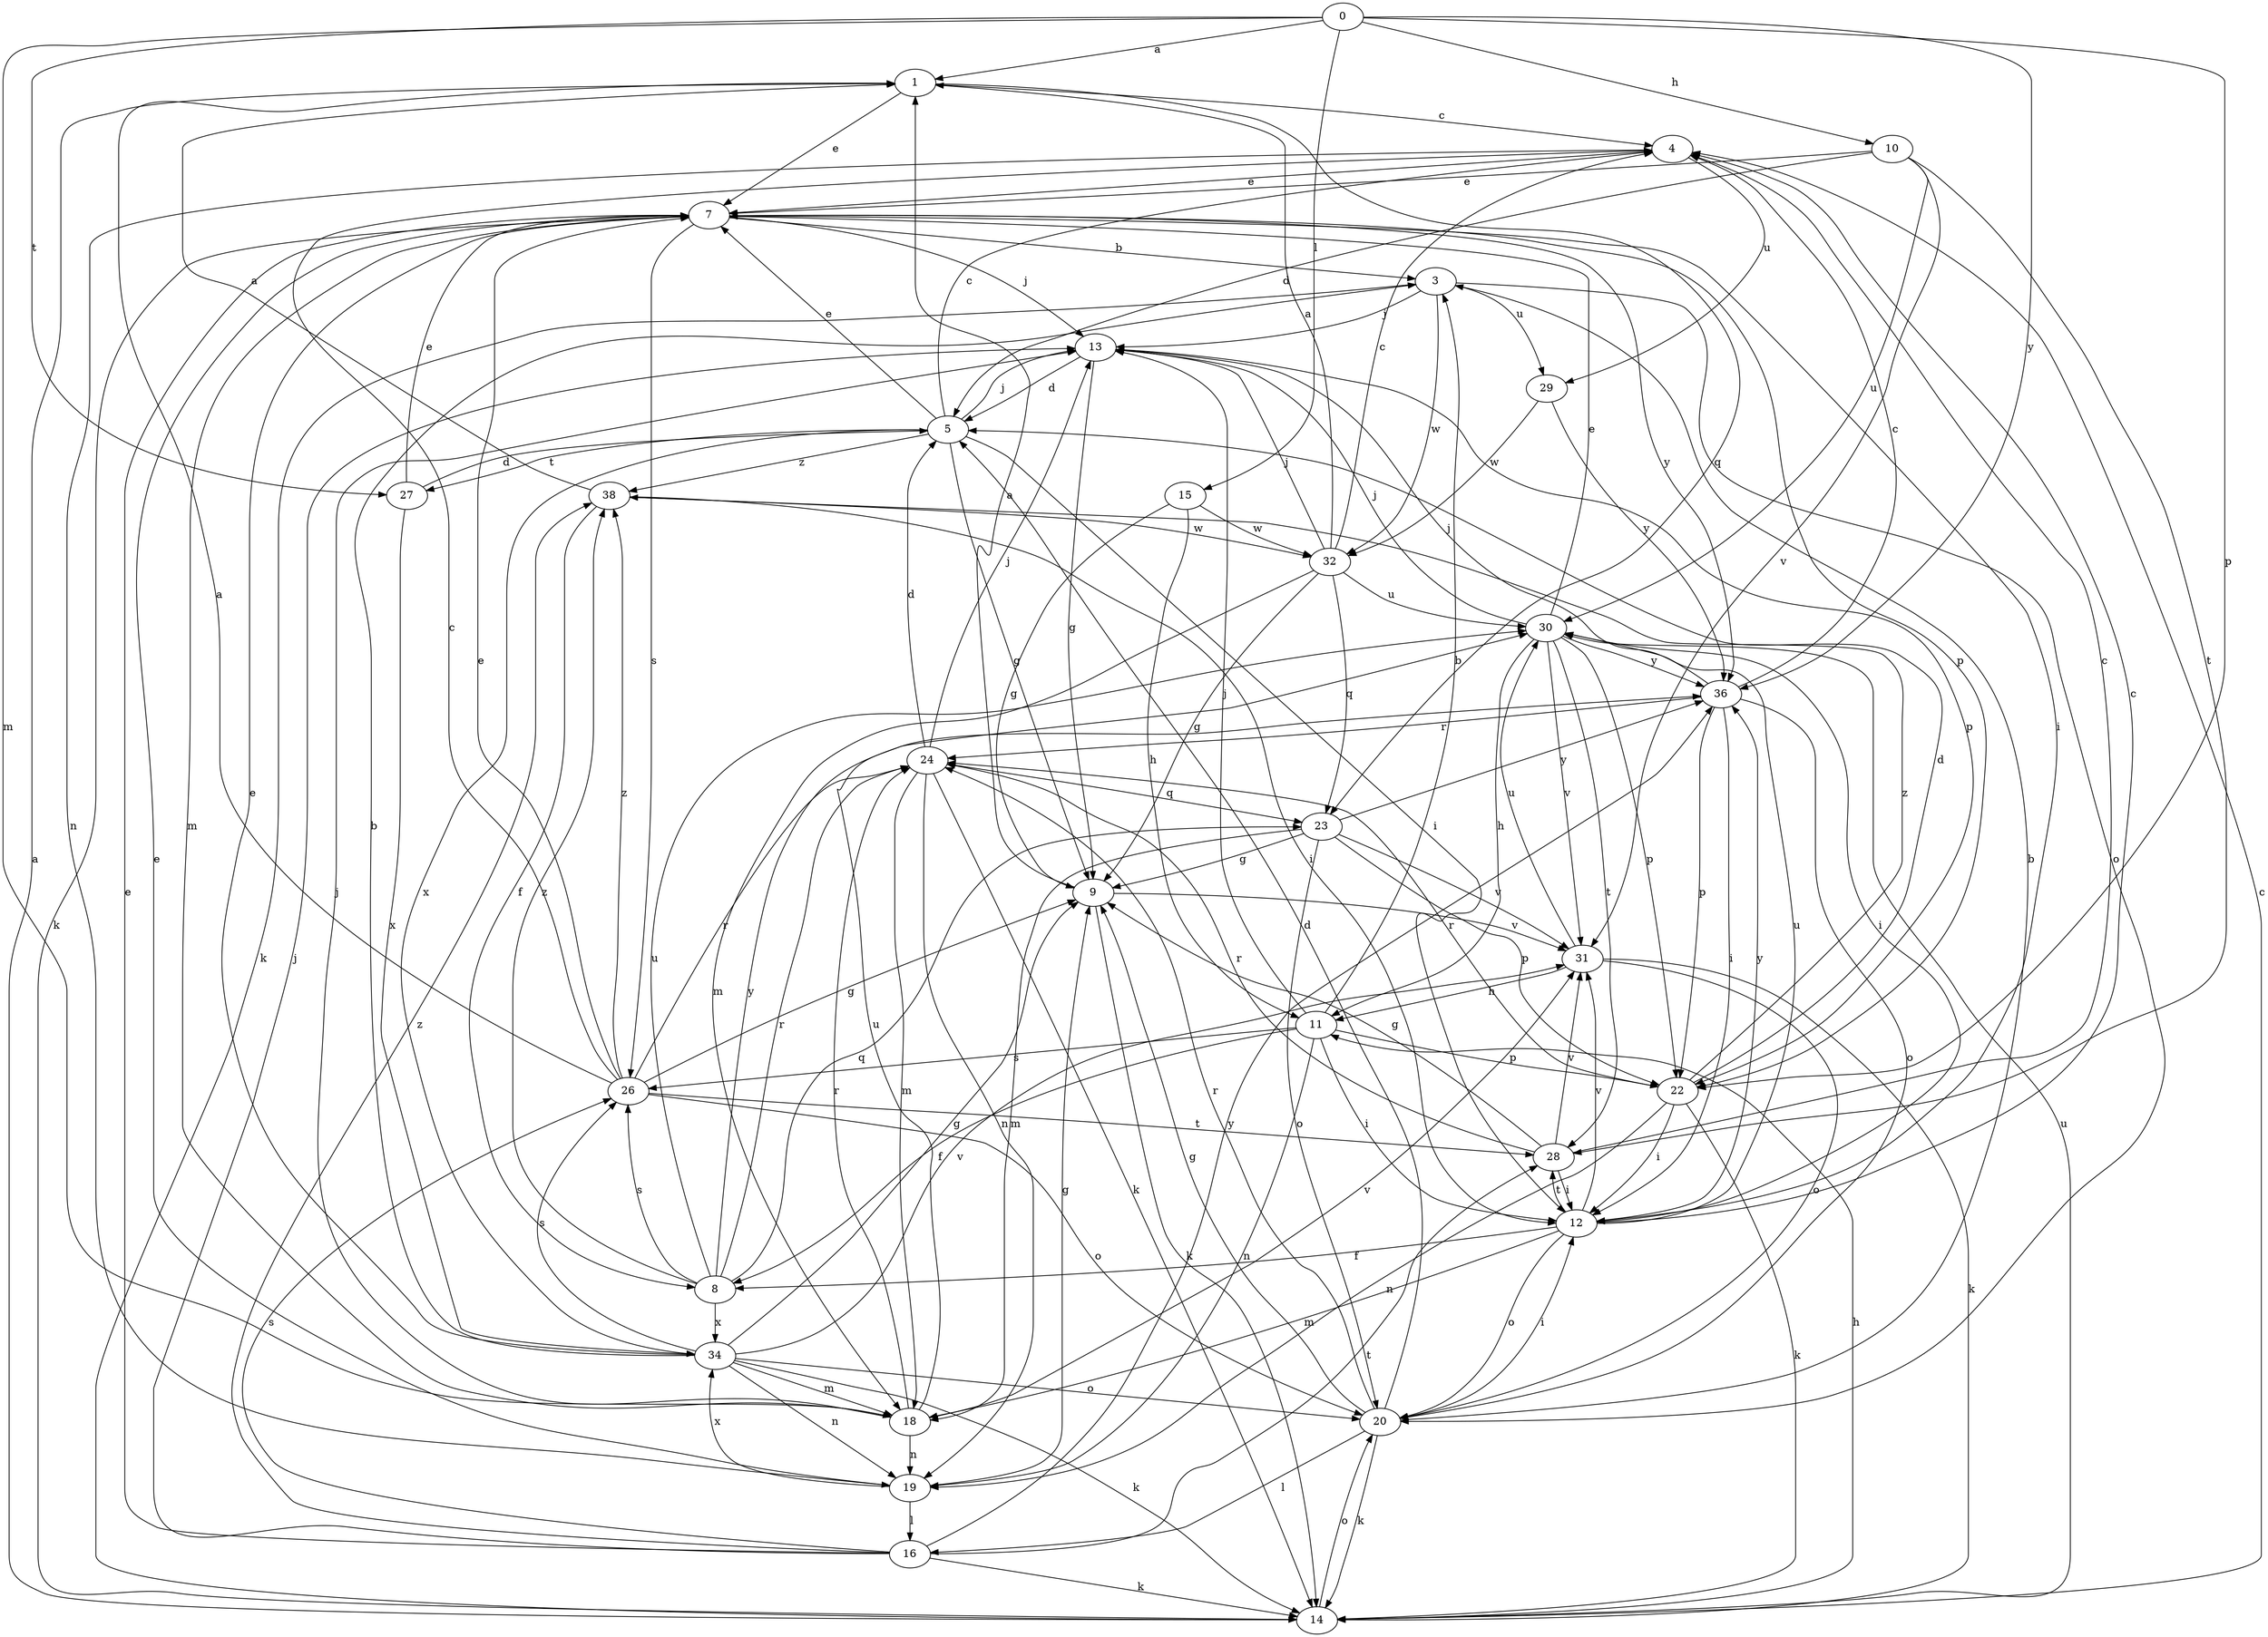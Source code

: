 strict digraph  {
0;
1;
3;
4;
5;
7;
8;
9;
10;
11;
12;
13;
14;
15;
16;
18;
19;
20;
22;
23;
24;
26;
27;
28;
29;
30;
31;
32;
34;
36;
38;
0 -> 1  [label=a];
0 -> 10  [label=h];
0 -> 15  [label=l];
0 -> 18  [label=m];
0 -> 22  [label=p];
0 -> 27  [label=t];
0 -> 36  [label=y];
1 -> 4  [label=c];
1 -> 7  [label=e];
1 -> 23  [label=q];
3 -> 13  [label=j];
3 -> 14  [label=k];
3 -> 20  [label=o];
3 -> 29  [label=u];
3 -> 32  [label=w];
4 -> 7  [label=e];
4 -> 19  [label=n];
4 -> 29  [label=u];
5 -> 4  [label=c];
5 -> 7  [label=e];
5 -> 9  [label=g];
5 -> 12  [label=i];
5 -> 13  [label=j];
5 -> 27  [label=t];
5 -> 34  [label=x];
5 -> 38  [label=z];
7 -> 3  [label=b];
7 -> 12  [label=i];
7 -> 13  [label=j];
7 -> 14  [label=k];
7 -> 18  [label=m];
7 -> 22  [label=p];
7 -> 26  [label=s];
7 -> 36  [label=y];
8 -> 23  [label=q];
8 -> 24  [label=r];
8 -> 26  [label=s];
8 -> 30  [label=u];
8 -> 34  [label=x];
8 -> 36  [label=y];
8 -> 38  [label=z];
9 -> 1  [label=a];
9 -> 14  [label=k];
9 -> 31  [label=v];
10 -> 5  [label=d];
10 -> 7  [label=e];
10 -> 28  [label=t];
10 -> 30  [label=u];
10 -> 31  [label=v];
11 -> 3  [label=b];
11 -> 8  [label=f];
11 -> 12  [label=i];
11 -> 13  [label=j];
11 -> 19  [label=n];
11 -> 22  [label=p];
11 -> 26  [label=s];
12 -> 4  [label=c];
12 -> 8  [label=f];
12 -> 18  [label=m];
12 -> 20  [label=o];
12 -> 28  [label=t];
12 -> 30  [label=u];
12 -> 31  [label=v];
12 -> 36  [label=y];
13 -> 5  [label=d];
13 -> 9  [label=g];
13 -> 22  [label=p];
14 -> 1  [label=a];
14 -> 4  [label=c];
14 -> 11  [label=h];
14 -> 20  [label=o];
14 -> 30  [label=u];
15 -> 9  [label=g];
15 -> 11  [label=h];
15 -> 32  [label=w];
16 -> 7  [label=e];
16 -> 13  [label=j];
16 -> 14  [label=k];
16 -> 26  [label=s];
16 -> 28  [label=t];
16 -> 36  [label=y];
16 -> 38  [label=z];
18 -> 13  [label=j];
18 -> 19  [label=n];
18 -> 24  [label=r];
18 -> 30  [label=u];
18 -> 31  [label=v];
19 -> 7  [label=e];
19 -> 9  [label=g];
19 -> 16  [label=l];
19 -> 34  [label=x];
20 -> 3  [label=b];
20 -> 5  [label=d];
20 -> 9  [label=g];
20 -> 12  [label=i];
20 -> 14  [label=k];
20 -> 16  [label=l];
20 -> 24  [label=r];
22 -> 5  [label=d];
22 -> 12  [label=i];
22 -> 14  [label=k];
22 -> 19  [label=n];
22 -> 24  [label=r];
22 -> 38  [label=z];
23 -> 9  [label=g];
23 -> 18  [label=m];
23 -> 20  [label=o];
23 -> 22  [label=p];
23 -> 31  [label=v];
23 -> 36  [label=y];
24 -> 5  [label=d];
24 -> 13  [label=j];
24 -> 14  [label=k];
24 -> 18  [label=m];
24 -> 19  [label=n];
24 -> 23  [label=q];
26 -> 1  [label=a];
26 -> 4  [label=c];
26 -> 7  [label=e];
26 -> 9  [label=g];
26 -> 20  [label=o];
26 -> 24  [label=r];
26 -> 28  [label=t];
26 -> 38  [label=z];
27 -> 5  [label=d];
27 -> 7  [label=e];
27 -> 34  [label=x];
28 -> 4  [label=c];
28 -> 9  [label=g];
28 -> 12  [label=i];
28 -> 24  [label=r];
28 -> 31  [label=v];
29 -> 32  [label=w];
29 -> 36  [label=y];
30 -> 7  [label=e];
30 -> 11  [label=h];
30 -> 12  [label=i];
30 -> 13  [label=j];
30 -> 22  [label=p];
30 -> 28  [label=t];
30 -> 31  [label=v];
30 -> 36  [label=y];
31 -> 11  [label=h];
31 -> 14  [label=k];
31 -> 20  [label=o];
31 -> 30  [label=u];
32 -> 1  [label=a];
32 -> 4  [label=c];
32 -> 9  [label=g];
32 -> 13  [label=j];
32 -> 18  [label=m];
32 -> 23  [label=q];
32 -> 30  [label=u];
34 -> 3  [label=b];
34 -> 7  [label=e];
34 -> 9  [label=g];
34 -> 14  [label=k];
34 -> 18  [label=m];
34 -> 19  [label=n];
34 -> 20  [label=o];
34 -> 26  [label=s];
34 -> 31  [label=v];
36 -> 4  [label=c];
36 -> 12  [label=i];
36 -> 13  [label=j];
36 -> 20  [label=o];
36 -> 22  [label=p];
36 -> 24  [label=r];
38 -> 1  [label=a];
38 -> 8  [label=f];
38 -> 12  [label=i];
38 -> 32  [label=w];
}
